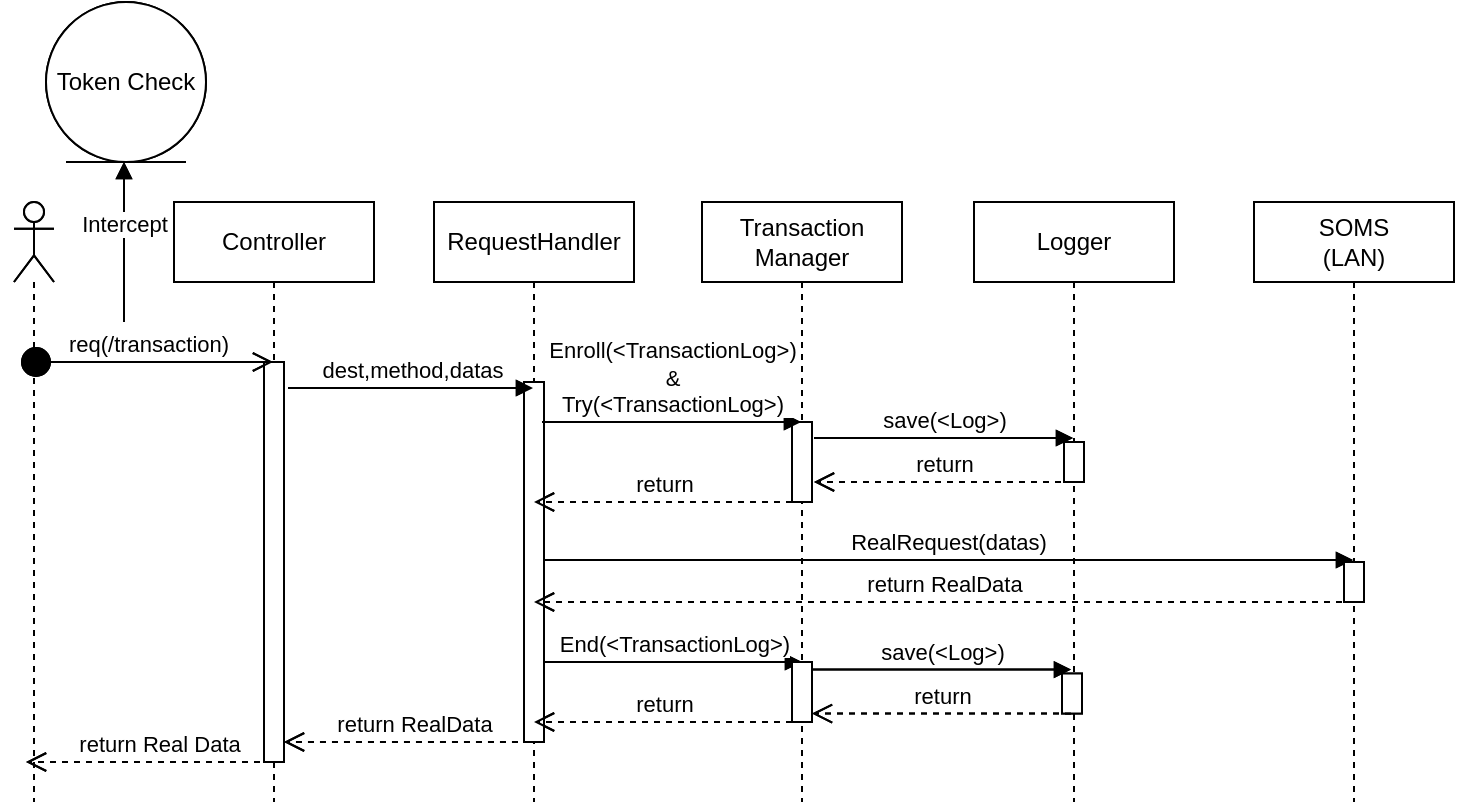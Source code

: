 <mxfile version="20.8.16" type="device" pages="4"><diagram name="Default" id="jdhNnxrMW5sW6NhEv19e"><mxGraphModel dx="984" dy="824" grid="1" gridSize="10" guides="1" tooltips="1" connect="1" arrows="1" fold="1" page="1" pageScale="1" pageWidth="827" pageHeight="1169" math="0" shadow="0"><root><mxCell id="0"/><mxCell id="1" parent="0"/><mxCell id="EZ1vUbgxBGidapfznzqk-1" value="" style="shape=umlLifeline;participant=umlActor;perimeter=lifelinePerimeter;whiteSpace=wrap;html=1;container=1;collapsible=0;recursiveResize=0;verticalAlign=top;spacingTop=36;outlineConnect=0;" parent="1" vertex="1"><mxGeometry x="70" y="240" width="20" height="300" as="geometry"/></mxCell><mxCell id="EZ1vUbgxBGidapfznzqk-2" value="Controller" style="shape=umlLifeline;perimeter=lifelinePerimeter;whiteSpace=wrap;html=1;container=1;collapsible=0;recursiveResize=0;outlineConnect=0;" parent="1" vertex="1"><mxGeometry x="150" y="240" width="100" height="300" as="geometry"/></mxCell><mxCell id="EZ1vUbgxBGidapfznzqk-8" value="" style="html=1;points=[];perimeter=orthogonalPerimeter;" parent="EZ1vUbgxBGidapfznzqk-2" vertex="1"><mxGeometry x="45" y="80" width="10" height="200" as="geometry"/></mxCell><mxCell id="EZ1vUbgxBGidapfznzqk-15" value="Intercept" style="html=1;verticalAlign=bottom;endArrow=block;rounded=0;" parent="EZ1vUbgxBGidapfznzqk-2" edge="1"><mxGeometry width="80" relative="1" as="geometry"><mxPoint x="-25" y="60" as="sourcePoint"/><mxPoint x="-25" y="-20" as="targetPoint"/><mxPoint as="offset"/></mxGeometry></mxCell><mxCell id="EZ1vUbgxBGidapfznzqk-44" value="return" style="html=1;verticalAlign=bottom;endArrow=open;dashed=1;endSize=8;rounded=0;" parent="EZ1vUbgxBGidapfznzqk-2" edge="1"><mxGeometry relative="1" as="geometry"><mxPoint x="55" y="280" as="sourcePoint"/><mxPoint x="-73.988" y="280" as="targetPoint"/></mxGeometry></mxCell><mxCell id="EZ1vUbgxBGidapfznzqk-3" value="req(/transaction)" style="html=1;verticalAlign=bottom;startArrow=circle;startFill=1;endArrow=open;startSize=6;endSize=8;rounded=0;" parent="1" target="EZ1vUbgxBGidapfznzqk-2" edge="1"><mxGeometry x="0.003" width="80" relative="1" as="geometry"><mxPoint x="73" y="320" as="sourcePoint"/><mxPoint x="153" y="320" as="targetPoint"/><mxPoint as="offset"/></mxGeometry></mxCell><mxCell id="EZ1vUbgxBGidapfznzqk-4" value="Proxy Agent" style="shape=umlLifeline;perimeter=lifelinePerimeter;whiteSpace=wrap;html=1;container=1;collapsible=0;recursiveResize=0;outlineConnect=0;" parent="1" vertex="1"><mxGeometry x="280" y="240" width="100" height="300" as="geometry"/></mxCell><mxCell id="EZ1vUbgxBGidapfznzqk-10" value="" style="html=1;points=[];perimeter=orthogonalPerimeter;" parent="EZ1vUbgxBGidapfznzqk-4" vertex="1"><mxGeometry x="45" y="90" width="10" height="180" as="geometry"/></mxCell><mxCell id="EZ1vUbgxBGidapfznzqk-43" value="return" style="html=1;verticalAlign=bottom;endArrow=open;dashed=1;endSize=8;rounded=0;" parent="EZ1vUbgxBGidapfznzqk-4" edge="1"><mxGeometry relative="1" as="geometry"><mxPoint x="53.99" y="270" as="sourcePoint"/><mxPoint x="-74.998" y="270" as="targetPoint"/></mxGeometry></mxCell><mxCell id="EZ1vUbgxBGidapfznzqk-9" value="dest,method,datas" style="html=1;verticalAlign=bottom;endArrow=block;rounded=0;" parent="1" target="EZ1vUbgxBGidapfznzqk-4" edge="1"><mxGeometry width="80" relative="1" as="geometry"><mxPoint x="207" y="333" as="sourcePoint"/><mxPoint x="287" y="333" as="targetPoint"/></mxGeometry></mxCell><mxCell id="EZ1vUbgxBGidapfznzqk-16" value="Token Check" style="ellipse;shape=umlEntity;whiteSpace=wrap;html=1;" parent="1" vertex="1"><mxGeometry x="86" y="140" width="80" height="80" as="geometry"/></mxCell><mxCell id="EZ1vUbgxBGidapfznzqk-18" value="Transaction Manager" style="shape=umlLifeline;perimeter=lifelinePerimeter;whiteSpace=wrap;html=1;container=1;collapsible=0;recursiveResize=0;outlineConnect=0;" parent="1" vertex="1"><mxGeometry x="414" y="240" width="100" height="300" as="geometry"/></mxCell><mxCell id="EZ1vUbgxBGidapfznzqk-21" value="" style="html=1;points=[];perimeter=orthogonalPerimeter;" parent="EZ1vUbgxBGidapfznzqk-18" vertex="1"><mxGeometry x="45" y="110" width="10" height="40" as="geometry"/></mxCell><mxCell id="EZ1vUbgxBGidapfznzqk-25" value="return" style="html=1;verticalAlign=bottom;endArrow=open;dashed=1;endSize=8;rounded=0;" parent="EZ1vUbgxBGidapfznzqk-18" target="EZ1vUbgxBGidapfznzqk-4" edge="1"><mxGeometry relative="1" as="geometry"><mxPoint x="45" y="150" as="sourcePoint"/><mxPoint x="-35" y="150" as="targetPoint"/></mxGeometry></mxCell><mxCell id="EZ1vUbgxBGidapfznzqk-27" value="RealRequest(datas)" style="html=1;verticalAlign=bottom;endArrow=block;rounded=0;" parent="EZ1vUbgxBGidapfznzqk-18" target="EZ1vUbgxBGidapfznzqk-26" edge="1"><mxGeometry width="80" relative="1" as="geometry"><mxPoint x="-79.5" y="179" as="sourcePoint"/><mxPoint x="50" y="179" as="targetPoint"/></mxGeometry></mxCell><mxCell id="EZ1vUbgxBGidapfznzqk-37" value="End(&amp;lt;TransactionLog&amp;gt;)" style="html=1;verticalAlign=bottom;endArrow=block;rounded=0;" parent="EZ1vUbgxBGidapfznzqk-18" edge="1"><mxGeometry width="80" relative="1" as="geometry"><mxPoint x="-79.5" y="230" as="sourcePoint"/><mxPoint x="50" y="230" as="targetPoint"/></mxGeometry></mxCell><mxCell id="EZ1vUbgxBGidapfznzqk-38" value="" style="html=1;points=[];perimeter=orthogonalPerimeter;" parent="EZ1vUbgxBGidapfznzqk-18" vertex="1"><mxGeometry x="45" y="230" width="10" height="30" as="geometry"/></mxCell><mxCell id="EZ1vUbgxBGidapfznzqk-42" value="return" style="html=1;verticalAlign=bottom;endArrow=open;dashed=1;endSize=8;rounded=0;" parent="EZ1vUbgxBGidapfznzqk-18" edge="1"><mxGeometry relative="1" as="geometry"><mxPoint x="45" y="260" as="sourcePoint"/><mxPoint x="-83.988" y="260" as="targetPoint"/></mxGeometry></mxCell><mxCell id="EZ1vUbgxBGidapfznzqk-19" value="Logger" style="shape=umlLifeline;perimeter=lifelinePerimeter;whiteSpace=wrap;html=1;container=1;collapsible=0;recursiveResize=0;outlineConnect=0;" parent="1" vertex="1"><mxGeometry x="550" y="240" width="100" height="300" as="geometry"/></mxCell><mxCell id="EZ1vUbgxBGidapfznzqk-24" value="" style="html=1;points=[];perimeter=orthogonalPerimeter;" parent="EZ1vUbgxBGidapfznzqk-19" vertex="1"><mxGeometry x="45" y="120" width="10" height="20" as="geometry"/></mxCell><mxCell id="EZ1vUbgxBGidapfznzqk-39" value="" style="html=1;points=[];perimeter=orthogonalPerimeter;" parent="EZ1vUbgxBGidapfznzqk-19" vertex="1"><mxGeometry x="44" y="235.76" width="10" height="20" as="geometry"/></mxCell><mxCell id="EZ1vUbgxBGidapfznzqk-40" value="save(&amp;lt;Log&amp;gt;)" style="html=1;verticalAlign=bottom;endArrow=block;rounded=0;" parent="EZ1vUbgxBGidapfznzqk-19" edge="1"><mxGeometry width="80" relative="1" as="geometry"><mxPoint x="-81" y="233.76" as="sourcePoint"/><mxPoint x="48.5" y="233.76" as="targetPoint"/></mxGeometry></mxCell><mxCell id="EZ1vUbgxBGidapfznzqk-41" value="return" style="html=1;verticalAlign=bottom;endArrow=open;dashed=1;endSize=8;rounded=0;" parent="EZ1vUbgxBGidapfznzqk-19" edge="1"><mxGeometry relative="1" as="geometry"><mxPoint x="48.5" y="255.76" as="sourcePoint"/><mxPoint x="-81" y="255.76" as="targetPoint"/></mxGeometry></mxCell><mxCell id="EZ1vUbgxBGidapfznzqk-20" value="Enroll(&amp;lt;TransactionLog&amp;gt;)&lt;br&gt;&amp;amp;&lt;br&gt;Try(&amp;lt;TransactionLog&amp;gt;)" style="html=1;verticalAlign=bottom;endArrow=block;rounded=0;" parent="1" target="EZ1vUbgxBGidapfznzqk-18" edge="1"><mxGeometry width="80" relative="1" as="geometry"><mxPoint x="334" y="350" as="sourcePoint"/><mxPoint x="414" y="350" as="targetPoint"/></mxGeometry></mxCell><mxCell id="EZ1vUbgxBGidapfznzqk-22" value="save(&amp;lt;Log&amp;gt;)" style="html=1;verticalAlign=bottom;endArrow=block;rounded=0;" parent="1" target="EZ1vUbgxBGidapfznzqk-19" edge="1"><mxGeometry width="80" relative="1" as="geometry"><mxPoint x="470" y="358" as="sourcePoint"/><mxPoint x="550" y="358" as="targetPoint"/></mxGeometry></mxCell><mxCell id="EZ1vUbgxBGidapfznzqk-23" value="return" style="html=1;verticalAlign=bottom;endArrow=open;dashed=1;endSize=8;rounded=0;" parent="1" source="EZ1vUbgxBGidapfznzqk-19" edge="1"><mxGeometry relative="1" as="geometry"><mxPoint x="550" y="380" as="sourcePoint"/><mxPoint x="470" y="380" as="targetPoint"/></mxGeometry></mxCell><mxCell id="EZ1vUbgxBGidapfznzqk-26" value="SOMS&lt;br&gt;(LAN)" style="shape=umlLifeline;perimeter=lifelinePerimeter;whiteSpace=wrap;html=1;container=1;collapsible=0;recursiveResize=0;outlineConnect=0;" parent="1" vertex="1"><mxGeometry x="690" y="240" width="100" height="300" as="geometry"/></mxCell><mxCell id="EZ1vUbgxBGidapfznzqk-28" value="return" style="html=1;verticalAlign=bottom;endArrow=open;dashed=1;endSize=8;rounded=0;" parent="EZ1vUbgxBGidapfznzqk-26" target="EZ1vUbgxBGidapfznzqk-4" edge="1"><mxGeometry relative="1" as="geometry"><mxPoint x="50" y="200" as="sourcePoint"/><mxPoint x="-30" y="200" as="targetPoint"/></mxGeometry></mxCell><mxCell id="EZ1vUbgxBGidapfznzqk-29" value="" style="html=1;points=[];perimeter=orthogonalPerimeter;" parent="EZ1vUbgxBGidapfznzqk-26" vertex="1"><mxGeometry x="45" y="180" width="10" height="20" as="geometry"/></mxCell><mxCell id="VlAxGIbl83HhU6mCc76c-1" value="" style="shape=umlLifeline;participant=umlActor;perimeter=lifelinePerimeter;whiteSpace=wrap;html=1;container=1;collapsible=0;recursiveResize=0;verticalAlign=top;spacingTop=36;outlineConnect=0;" parent="1" vertex="1"><mxGeometry x="70" y="240" width="20" height="300" as="geometry"/></mxCell><mxCell id="VlAxGIbl83HhU6mCc76c-2" value="Controller" style="shape=umlLifeline;perimeter=lifelinePerimeter;whiteSpace=wrap;html=1;container=1;collapsible=0;recursiveResize=0;outlineConnect=0;" parent="1" vertex="1"><mxGeometry x="150" y="240" width="100" height="300" as="geometry"/></mxCell><mxCell id="VlAxGIbl83HhU6mCc76c-3" value="" style="html=1;points=[];perimeter=orthogonalPerimeter;" parent="VlAxGIbl83HhU6mCc76c-2" vertex="1"><mxGeometry x="45" y="80" width="10" height="200" as="geometry"/></mxCell><mxCell id="VlAxGIbl83HhU6mCc76c-4" value="Intercept" style="html=1;verticalAlign=bottom;endArrow=block;rounded=0;" parent="VlAxGIbl83HhU6mCc76c-2" edge="1"><mxGeometry width="80" relative="1" as="geometry"><mxPoint x="-25" y="60" as="sourcePoint"/><mxPoint x="-25" y="-20" as="targetPoint"/><mxPoint as="offset"/></mxGeometry></mxCell><mxCell id="VlAxGIbl83HhU6mCc76c-5" value="&amp;nbsp;return Real Data" style="html=1;verticalAlign=bottom;endArrow=open;dashed=1;endSize=8;rounded=0;" parent="VlAxGIbl83HhU6mCc76c-2" edge="1"><mxGeometry x="-0.008" relative="1" as="geometry"><mxPoint x="55" y="280" as="sourcePoint"/><mxPoint x="-73.988" y="280" as="targetPoint"/><mxPoint as="offset"/></mxGeometry></mxCell><mxCell id="VlAxGIbl83HhU6mCc76c-6" value="req(/transaction)" style="html=1;verticalAlign=bottom;startArrow=circle;startFill=1;endArrow=open;startSize=6;endSize=8;rounded=0;" parent="1" target="VlAxGIbl83HhU6mCc76c-2" edge="1"><mxGeometry x="0.003" width="80" relative="1" as="geometry"><mxPoint x="73" y="320" as="sourcePoint"/><mxPoint x="153" y="320" as="targetPoint"/><mxPoint as="offset"/></mxGeometry></mxCell><mxCell id="VlAxGIbl83HhU6mCc76c-7" value="RequestHandler" style="shape=umlLifeline;perimeter=lifelinePerimeter;whiteSpace=wrap;html=1;container=1;collapsible=0;recursiveResize=0;outlineConnect=0;" parent="1" vertex="1"><mxGeometry x="280" y="240" width="100" height="300" as="geometry"/></mxCell><mxCell id="VlAxGIbl83HhU6mCc76c-8" value="" style="html=1;points=[];perimeter=orthogonalPerimeter;" parent="VlAxGIbl83HhU6mCc76c-7" vertex="1"><mxGeometry x="45" y="90" width="10" height="180" as="geometry"/></mxCell><mxCell id="VlAxGIbl83HhU6mCc76c-9" value="return RealData" style="html=1;verticalAlign=bottom;endArrow=open;dashed=1;endSize=8;rounded=0;" parent="VlAxGIbl83HhU6mCc76c-7" edge="1"><mxGeometry x="-0.008" relative="1" as="geometry"><mxPoint x="53.99" y="270" as="sourcePoint"/><mxPoint x="-74.998" y="270" as="targetPoint"/><mxPoint as="offset"/></mxGeometry></mxCell><mxCell id="VlAxGIbl83HhU6mCc76c-10" value="dest,method,datas" style="html=1;verticalAlign=bottom;endArrow=block;rounded=0;" parent="1" target="VlAxGIbl83HhU6mCc76c-7" edge="1"><mxGeometry width="80" relative="1" as="geometry"><mxPoint x="207" y="333" as="sourcePoint"/><mxPoint x="287" y="333" as="targetPoint"/></mxGeometry></mxCell><mxCell id="VlAxGIbl83HhU6mCc76c-11" value="Token Check" style="ellipse;shape=umlEntity;whiteSpace=wrap;html=1;" parent="1" vertex="1"><mxGeometry x="86" y="140" width="80" height="80" as="geometry"/></mxCell><mxCell id="VlAxGIbl83HhU6mCc76c-12" value="Transaction Manager" style="shape=umlLifeline;perimeter=lifelinePerimeter;whiteSpace=wrap;html=1;container=1;collapsible=0;recursiveResize=0;outlineConnect=0;" parent="1" vertex="1"><mxGeometry x="414" y="240" width="100" height="300" as="geometry"/></mxCell><mxCell id="VlAxGIbl83HhU6mCc76c-13" value="" style="html=1;points=[];perimeter=orthogonalPerimeter;" parent="VlAxGIbl83HhU6mCc76c-12" vertex="1"><mxGeometry x="45" y="110" width="10" height="40" as="geometry"/></mxCell><mxCell id="VlAxGIbl83HhU6mCc76c-14" value="return" style="html=1;verticalAlign=bottom;endArrow=open;dashed=1;endSize=8;rounded=0;" parent="VlAxGIbl83HhU6mCc76c-12" target="VlAxGIbl83HhU6mCc76c-7" edge="1"><mxGeometry relative="1" as="geometry"><mxPoint x="45" y="150" as="sourcePoint"/><mxPoint x="-35" y="150" as="targetPoint"/></mxGeometry></mxCell><mxCell id="VlAxGIbl83HhU6mCc76c-15" value="RealRequest(datas)" style="html=1;verticalAlign=bottom;endArrow=block;rounded=0;" parent="VlAxGIbl83HhU6mCc76c-12" target="VlAxGIbl83HhU6mCc76c-27" edge="1"><mxGeometry width="80" relative="1" as="geometry"><mxPoint x="-79.5" y="179" as="sourcePoint"/><mxPoint x="50" y="179" as="targetPoint"/></mxGeometry></mxCell><mxCell id="VlAxGIbl83HhU6mCc76c-16" value="End(&amp;lt;TransactionLog&amp;gt;)" style="html=1;verticalAlign=bottom;endArrow=block;rounded=0;" parent="VlAxGIbl83HhU6mCc76c-12" edge="1"><mxGeometry width="80" relative="1" as="geometry"><mxPoint x="-79.5" y="230" as="sourcePoint"/><mxPoint x="50" y="230" as="targetPoint"/></mxGeometry></mxCell><mxCell id="VlAxGIbl83HhU6mCc76c-17" value="" style="html=1;points=[];perimeter=orthogonalPerimeter;" parent="VlAxGIbl83HhU6mCc76c-12" vertex="1"><mxGeometry x="45" y="230" width="10" height="30" as="geometry"/></mxCell><mxCell id="VlAxGIbl83HhU6mCc76c-18" value="return" style="html=1;verticalAlign=bottom;endArrow=open;dashed=1;endSize=8;rounded=0;" parent="VlAxGIbl83HhU6mCc76c-12" edge="1"><mxGeometry relative="1" as="geometry"><mxPoint x="45" y="260" as="sourcePoint"/><mxPoint x="-83.988" y="260" as="targetPoint"/></mxGeometry></mxCell><mxCell id="VlAxGIbl83HhU6mCc76c-19" value="Logger" style="shape=umlLifeline;perimeter=lifelinePerimeter;whiteSpace=wrap;html=1;container=1;collapsible=0;recursiveResize=0;outlineConnect=0;" parent="1" vertex="1"><mxGeometry x="550" y="240" width="100" height="300" as="geometry"/></mxCell><mxCell id="VlAxGIbl83HhU6mCc76c-20" value="" style="html=1;points=[];perimeter=orthogonalPerimeter;" parent="VlAxGIbl83HhU6mCc76c-19" vertex="1"><mxGeometry x="45" y="120" width="10" height="20" as="geometry"/></mxCell><mxCell id="VlAxGIbl83HhU6mCc76c-21" value="" style="html=1;points=[];perimeter=orthogonalPerimeter;" parent="VlAxGIbl83HhU6mCc76c-19" vertex="1"><mxGeometry x="44" y="235.76" width="10" height="20" as="geometry"/></mxCell><mxCell id="VlAxGIbl83HhU6mCc76c-22" value="save(&amp;lt;Log&amp;gt;)" style="html=1;verticalAlign=bottom;endArrow=block;rounded=0;" parent="VlAxGIbl83HhU6mCc76c-19" edge="1"><mxGeometry width="80" relative="1" as="geometry"><mxPoint x="-81" y="233.76" as="sourcePoint"/><mxPoint x="48.5" y="233.76" as="targetPoint"/></mxGeometry></mxCell><mxCell id="VlAxGIbl83HhU6mCc76c-23" value="return" style="html=1;verticalAlign=bottom;endArrow=open;dashed=1;endSize=8;rounded=0;" parent="VlAxGIbl83HhU6mCc76c-19" edge="1"><mxGeometry relative="1" as="geometry"><mxPoint x="48.5" y="255.76" as="sourcePoint"/><mxPoint x="-81" y="255.76" as="targetPoint"/></mxGeometry></mxCell><mxCell id="VlAxGIbl83HhU6mCc76c-24" value="Enroll(&amp;lt;TransactionLog&amp;gt;)&lt;br&gt;&amp;amp;&lt;br&gt;Try(&amp;lt;TransactionLog&amp;gt;)" style="html=1;verticalAlign=bottom;endArrow=block;rounded=0;" parent="1" target="VlAxGIbl83HhU6mCc76c-12" edge="1"><mxGeometry width="80" relative="1" as="geometry"><mxPoint x="334" y="350" as="sourcePoint"/><mxPoint x="414" y="350" as="targetPoint"/></mxGeometry></mxCell><mxCell id="VlAxGIbl83HhU6mCc76c-25" value="save(&amp;lt;Log&amp;gt;)" style="html=1;verticalAlign=bottom;endArrow=block;rounded=0;" parent="1" target="VlAxGIbl83HhU6mCc76c-19" edge="1"><mxGeometry width="80" relative="1" as="geometry"><mxPoint x="470" y="358" as="sourcePoint"/><mxPoint x="550" y="358" as="targetPoint"/></mxGeometry></mxCell><mxCell id="VlAxGIbl83HhU6mCc76c-26" value="return" style="html=1;verticalAlign=bottom;endArrow=open;dashed=1;endSize=8;rounded=0;" parent="1" source="VlAxGIbl83HhU6mCc76c-19" edge="1"><mxGeometry relative="1" as="geometry"><mxPoint x="550" y="380" as="sourcePoint"/><mxPoint x="470" y="380" as="targetPoint"/></mxGeometry></mxCell><mxCell id="VlAxGIbl83HhU6mCc76c-27" value="SOMS&lt;br&gt;(LAN)" style="shape=umlLifeline;perimeter=lifelinePerimeter;whiteSpace=wrap;html=1;container=1;collapsible=0;recursiveResize=0;outlineConnect=0;" parent="1" vertex="1"><mxGeometry x="690" y="240" width="100" height="300" as="geometry"/></mxCell><mxCell id="VlAxGIbl83HhU6mCc76c-28" value="return RealData" style="html=1;verticalAlign=bottom;endArrow=open;dashed=1;endSize=8;rounded=0;" parent="VlAxGIbl83HhU6mCc76c-27" target="VlAxGIbl83HhU6mCc76c-7" edge="1"><mxGeometry x="-0.001" relative="1" as="geometry"><mxPoint x="50" y="200" as="sourcePoint"/><mxPoint x="-30" y="200" as="targetPoint"/><mxPoint as="offset"/></mxGeometry></mxCell><mxCell id="VlAxGIbl83HhU6mCc76c-29" value="" style="html=1;points=[];perimeter=orthogonalPerimeter;" parent="VlAxGIbl83HhU6mCc76c-27" vertex="1"><mxGeometry x="45" y="180" width="10" height="20" as="geometry"/></mxCell></root></mxGraphModel></diagram><diagram id="JFgkZB3NtKnB4OEY3Kz3" name="TRY"><mxGraphModel dx="918" dy="675" grid="1" gridSize="10" guides="1" tooltips="1" connect="1" arrows="1" fold="1" page="1" pageScale="1" pageWidth="827" pageHeight="1169" math="0" shadow="0"><root><mxCell id="0"/><mxCell id="1" parent="0"/><mxCell id="nRg2l2xX_a4CmyAK_0bv-1" value="" style="shape=umlLifeline;participant=umlActor;perimeter=lifelinePerimeter;whiteSpace=wrap;html=1;container=1;collapsible=0;recursiveResize=0;verticalAlign=top;spacingTop=36;outlineConnect=0;" vertex="1" parent="1"><mxGeometry x="70" y="240" width="20" height="300" as="geometry"/></mxCell><mxCell id="nRg2l2xX_a4CmyAK_0bv-2" value="Controller" style="shape=umlLifeline;perimeter=lifelinePerimeter;whiteSpace=wrap;html=1;container=1;collapsible=0;recursiveResize=0;outlineConnect=0;" vertex="1" parent="1"><mxGeometry x="150" y="240" width="100" height="300" as="geometry"/></mxCell><mxCell id="nRg2l2xX_a4CmyAK_0bv-3" value="" style="html=1;points=[];perimeter=orthogonalPerimeter;" vertex="1" parent="nRg2l2xX_a4CmyAK_0bv-2"><mxGeometry x="45" y="80" width="10" height="200" as="geometry"/></mxCell><mxCell id="nRg2l2xX_a4CmyAK_0bv-4" value="Intercept" style="html=1;verticalAlign=bottom;endArrow=block;rounded=0;" edge="1" parent="nRg2l2xX_a4CmyAK_0bv-2"><mxGeometry width="80" relative="1" as="geometry"><mxPoint x="-25" y="60" as="sourcePoint"/><mxPoint x="-25" y="-20" as="targetPoint"/><mxPoint as="offset"/></mxGeometry></mxCell><mxCell id="nRg2l2xX_a4CmyAK_0bv-5" value="&amp;nbsp;return Error" style="html=1;verticalAlign=bottom;endArrow=open;dashed=1;endSize=8;rounded=0;" edge="1" parent="nRg2l2xX_a4CmyAK_0bv-2"><mxGeometry x="-0.008" relative="1" as="geometry"><mxPoint x="55" y="280" as="sourcePoint"/><mxPoint x="-73.988" y="280" as="targetPoint"/><mxPoint as="offset"/></mxGeometry></mxCell><mxCell id="nRg2l2xX_a4CmyAK_0bv-6" value="req(/transaction)" style="html=1;verticalAlign=bottom;startArrow=circle;startFill=1;endArrow=open;startSize=6;endSize=8;rounded=0;" edge="1" parent="1" target="nRg2l2xX_a4CmyAK_0bv-2"><mxGeometry x="0.003" width="80" relative="1" as="geometry"><mxPoint x="73" y="320" as="sourcePoint"/><mxPoint x="153" y="320" as="targetPoint"/><mxPoint as="offset"/></mxGeometry></mxCell><mxCell id="nRg2l2xX_a4CmyAK_0bv-7" value="Proxy Agent" style="shape=umlLifeline;perimeter=lifelinePerimeter;whiteSpace=wrap;html=1;container=1;collapsible=0;recursiveResize=0;outlineConnect=0;" vertex="1" parent="1"><mxGeometry x="280" y="240" width="100" height="300" as="geometry"/></mxCell><mxCell id="nRg2l2xX_a4CmyAK_0bv-8" value="" style="html=1;points=[];perimeter=orthogonalPerimeter;" vertex="1" parent="nRg2l2xX_a4CmyAK_0bv-7"><mxGeometry x="45" y="90" width="10" height="180" as="geometry"/></mxCell><mxCell id="nRg2l2xX_a4CmyAK_0bv-9" value="return Error" style="html=1;verticalAlign=bottom;endArrow=open;dashed=1;endSize=8;rounded=0;" edge="1" parent="nRg2l2xX_a4CmyAK_0bv-7"><mxGeometry x="-0.008" relative="1" as="geometry"><mxPoint x="53.99" y="270" as="sourcePoint"/><mxPoint x="-74.998" y="270" as="targetPoint"/><mxPoint as="offset"/></mxGeometry></mxCell><mxCell id="nRg2l2xX_a4CmyAK_0bv-10" value="dest,method,datas" style="html=1;verticalAlign=bottom;endArrow=block;rounded=0;" edge="1" parent="1" target="nRg2l2xX_a4CmyAK_0bv-7"><mxGeometry width="80" relative="1" as="geometry"><mxPoint x="207" y="333" as="sourcePoint"/><mxPoint x="287" y="333" as="targetPoint"/></mxGeometry></mxCell><mxCell id="nRg2l2xX_a4CmyAK_0bv-11" value="Token Check" style="ellipse;shape=umlEntity;whiteSpace=wrap;html=1;" vertex="1" parent="1"><mxGeometry x="86" y="140" width="80" height="80" as="geometry"/></mxCell><mxCell id="nRg2l2xX_a4CmyAK_0bv-12" value="Transaction Manager" style="shape=umlLifeline;perimeter=lifelinePerimeter;whiteSpace=wrap;html=1;container=1;collapsible=0;recursiveResize=0;outlineConnect=0;" vertex="1" parent="1"><mxGeometry x="414" y="240" width="100" height="300" as="geometry"/></mxCell><mxCell id="nRg2l2xX_a4CmyAK_0bv-13" value="" style="html=1;points=[];perimeter=orthogonalPerimeter;" vertex="1" parent="nRg2l2xX_a4CmyAK_0bv-12"><mxGeometry x="45" y="110" width="10" height="40" as="geometry"/></mxCell><mxCell id="nRg2l2xX_a4CmyAK_0bv-14" value="return" style="html=1;verticalAlign=bottom;endArrow=open;dashed=1;endSize=8;rounded=0;" edge="1" parent="nRg2l2xX_a4CmyAK_0bv-12" target="nRg2l2xX_a4CmyAK_0bv-7"><mxGeometry relative="1" as="geometry"><mxPoint x="45" y="150" as="sourcePoint"/><mxPoint x="-35" y="150" as="targetPoint"/></mxGeometry></mxCell><mxCell id="nRg2l2xX_a4CmyAK_0bv-15" value="RealRequest(datas)" style="html=1;verticalAlign=bottom;endArrow=block;rounded=0;" edge="1" parent="nRg2l2xX_a4CmyAK_0bv-12" target="nRg2l2xX_a4CmyAK_0bv-27"><mxGeometry width="80" relative="1" as="geometry"><mxPoint x="-79.5" y="179" as="sourcePoint"/><mxPoint x="50" y="179" as="targetPoint"/></mxGeometry></mxCell><mxCell id="nRg2l2xX_a4CmyAK_0bv-16" value="Error(&amp;lt;TransactionLog&amp;gt;)" style="html=1;verticalAlign=bottom;endArrow=block;rounded=0;" edge="1" parent="nRg2l2xX_a4CmyAK_0bv-12"><mxGeometry width="80" relative="1" as="geometry"><mxPoint x="-79.5" y="230" as="sourcePoint"/><mxPoint x="50" y="230" as="targetPoint"/></mxGeometry></mxCell><mxCell id="nRg2l2xX_a4CmyAK_0bv-17" value="" style="html=1;points=[];perimeter=orthogonalPerimeter;" vertex="1" parent="nRg2l2xX_a4CmyAK_0bv-12"><mxGeometry x="45" y="230" width="10" height="30" as="geometry"/></mxCell><mxCell id="nRg2l2xX_a4CmyAK_0bv-18" value="return" style="html=1;verticalAlign=bottom;endArrow=open;dashed=1;endSize=8;rounded=0;" edge="1" parent="nRg2l2xX_a4CmyAK_0bv-12"><mxGeometry relative="1" as="geometry"><mxPoint x="45" y="260" as="sourcePoint"/><mxPoint x="-83.988" y="260" as="targetPoint"/></mxGeometry></mxCell><mxCell id="nRg2l2xX_a4CmyAK_0bv-19" value="Logger" style="shape=umlLifeline;perimeter=lifelinePerimeter;whiteSpace=wrap;html=1;container=1;collapsible=0;recursiveResize=0;outlineConnect=0;" vertex="1" parent="1"><mxGeometry x="550" y="240" width="100" height="300" as="geometry"/></mxCell><mxCell id="nRg2l2xX_a4CmyAK_0bv-20" value="" style="html=1;points=[];perimeter=orthogonalPerimeter;" vertex="1" parent="nRg2l2xX_a4CmyAK_0bv-19"><mxGeometry x="45" y="120" width="10" height="20" as="geometry"/></mxCell><mxCell id="nRg2l2xX_a4CmyAK_0bv-21" value="" style="html=1;points=[];perimeter=orthogonalPerimeter;" vertex="1" parent="nRg2l2xX_a4CmyAK_0bv-19"><mxGeometry x="44" y="235.76" width="10" height="20" as="geometry"/></mxCell><mxCell id="nRg2l2xX_a4CmyAK_0bv-22" value="save(&amp;lt;Log&amp;gt;)" style="html=1;verticalAlign=bottom;endArrow=block;rounded=0;" edge="1" parent="nRg2l2xX_a4CmyAK_0bv-19"><mxGeometry width="80" relative="1" as="geometry"><mxPoint x="-81" y="233.76" as="sourcePoint"/><mxPoint x="48.5" y="233.76" as="targetPoint"/></mxGeometry></mxCell><mxCell id="nRg2l2xX_a4CmyAK_0bv-23" value="return" style="html=1;verticalAlign=bottom;endArrow=open;dashed=1;endSize=8;rounded=0;" edge="1" parent="nRg2l2xX_a4CmyAK_0bv-19"><mxGeometry relative="1" as="geometry"><mxPoint x="48.5" y="255.76" as="sourcePoint"/><mxPoint x="-81" y="255.76" as="targetPoint"/></mxGeometry></mxCell><mxCell id="nRg2l2xX_a4CmyAK_0bv-24" value="Enroll(&amp;lt;TransactionLog&amp;gt;)&lt;br&gt;&amp;amp;&lt;br&gt;Try(&amp;lt;TransactionLog&amp;gt;)" style="html=1;verticalAlign=bottom;endArrow=block;rounded=0;" edge="1" parent="1" target="nRg2l2xX_a4CmyAK_0bv-12"><mxGeometry width="80" relative="1" as="geometry"><mxPoint x="334" y="350" as="sourcePoint"/><mxPoint x="414" y="350" as="targetPoint"/></mxGeometry></mxCell><mxCell id="nRg2l2xX_a4CmyAK_0bv-25" value="save(&amp;lt;Log&amp;gt;)" style="html=1;verticalAlign=bottom;endArrow=block;rounded=0;" edge="1" parent="1" target="nRg2l2xX_a4CmyAK_0bv-19"><mxGeometry width="80" relative="1" as="geometry"><mxPoint x="470" y="358" as="sourcePoint"/><mxPoint x="550" y="358" as="targetPoint"/></mxGeometry></mxCell><mxCell id="nRg2l2xX_a4CmyAK_0bv-26" value="return" style="html=1;verticalAlign=bottom;endArrow=open;dashed=1;endSize=8;rounded=0;" edge="1" parent="1" source="nRg2l2xX_a4CmyAK_0bv-19"><mxGeometry relative="1" as="geometry"><mxPoint x="550" y="380" as="sourcePoint"/><mxPoint x="470" y="380" as="targetPoint"/></mxGeometry></mxCell><mxCell id="nRg2l2xX_a4CmyAK_0bv-27" value="SOMS&lt;br&gt;(LAN)" style="shape=umlLifeline;perimeter=lifelinePerimeter;whiteSpace=wrap;html=1;container=1;collapsible=0;recursiveResize=0;outlineConnect=0;" vertex="1" parent="1"><mxGeometry x="690" y="240" width="100" height="300" as="geometry"/></mxCell><mxCell id="ifmUXNRllU-cSNbTtWRY-5" value="TRY 3" style="shape=umlFrame;whiteSpace=wrap;html=1;width=56;height=20;fillColor=#f8cecc;strokeColor=#b85450;" vertex="1" parent="1"><mxGeometry x="290" y="290" width="470" height="150" as="geometry"/></mxCell></root></mxGraphModel></diagram><diagram id="1dFxm7GzzwvFbXZjKjIS" name="페이지-3"><mxGraphModel dx="1194" dy="877" grid="1" gridSize="10" guides="1" tooltips="1" connect="1" arrows="1" fold="1" page="1" pageScale="1" pageWidth="827" pageHeight="1169" math="0" shadow="0"><root><mxCell id="0"/><mxCell id="1" parent="0"/><mxCell id="XeziVM2qm38lDUATZWz6-1" value="VMService" style="swimlane;fontStyle=0;childLayout=stackLayout;horizontal=1;startSize=26;fillColor=none;horizontalStack=0;resizeParent=1;resizeParentMax=0;resizeLast=0;collapsible=1;marginBottom=0;" vertex="1" parent="1"><mxGeometry x="30" y="240" width="140" height="104" as="geometry"/></mxCell><mxCell id="XeziVM2qm38lDUATZWz6-2" value="+ field: type" style="text;strokeColor=none;fillColor=none;align=left;verticalAlign=top;spacingLeft=4;spacingRight=4;overflow=hidden;rotatable=0;points=[[0,0.5],[1,0.5]];portConstraint=eastwest;" vertex="1" parent="XeziVM2qm38lDUATZWz6-1"><mxGeometry y="26" width="140" height="26" as="geometry"/></mxCell><mxCell id="XeziVM2qm38lDUATZWz6-3" value="+ field: type" style="text;strokeColor=none;fillColor=none;align=left;verticalAlign=top;spacingLeft=4;spacingRight=4;overflow=hidden;rotatable=0;points=[[0,0.5],[1,0.5]];portConstraint=eastwest;" vertex="1" parent="XeziVM2qm38lDUATZWz6-1"><mxGeometry y="52" width="140" height="26" as="geometry"/></mxCell><mxCell id="XeziVM2qm38lDUATZWz6-4" value="+ field: type" style="text;strokeColor=none;fillColor=none;align=left;verticalAlign=top;spacingLeft=4;spacingRight=4;overflow=hidden;rotatable=0;points=[[0,0.5],[1,0.5]];portConstraint=eastwest;" vertex="1" parent="XeziVM2qm38lDUATZWz6-1"><mxGeometry y="78" width="140" height="26" as="geometry"/></mxCell><mxCell id="XeziVM2qm38lDUATZWz6-5" value="VMBuilder" style="swimlane;fontStyle=0;childLayout=stackLayout;horizontal=1;startSize=26;fillColor=none;horizontalStack=0;resizeParent=1;resizeParentMax=0;resizeLast=0;collapsible=1;marginBottom=0;" vertex="1" parent="1"><mxGeometry x="250" y="240" width="140" height="104" as="geometry"/></mxCell><mxCell id="XeziVM2qm38lDUATZWz6-6" value="+ field: type" style="text;strokeColor=none;fillColor=none;align=left;verticalAlign=top;spacingLeft=4;spacingRight=4;overflow=hidden;rotatable=0;points=[[0,0.5],[1,0.5]];portConstraint=eastwest;" vertex="1" parent="XeziVM2qm38lDUATZWz6-5"><mxGeometry y="26" width="140" height="26" as="geometry"/></mxCell><mxCell id="XeziVM2qm38lDUATZWz6-7" value="+ field: type" style="text;strokeColor=none;fillColor=none;align=left;verticalAlign=top;spacingLeft=4;spacingRight=4;overflow=hidden;rotatable=0;points=[[0,0.5],[1,0.5]];portConstraint=eastwest;" vertex="1" parent="XeziVM2qm38lDUATZWz6-5"><mxGeometry y="52" width="140" height="26" as="geometry"/></mxCell><mxCell id="XeziVM2qm38lDUATZWz6-8" value="+ field: type" style="text;strokeColor=none;fillColor=none;align=left;verticalAlign=top;spacingLeft=4;spacingRight=4;overflow=hidden;rotatable=0;points=[[0,0.5],[1,0.5]];portConstraint=eastwest;" vertex="1" parent="XeziVM2qm38lDUATZWz6-5"><mxGeometry y="78" width="140" height="26" as="geometry"/></mxCell><mxCell id="XeziVM2qm38lDUATZWz6-9" value="ResourceDecorator" style="swimlane;fontStyle=0;childLayout=stackLayout;horizontal=1;startSize=26;fillColor=none;horizontalStack=0;resizeParent=1;resizeParentMax=0;resizeLast=0;collapsible=1;marginBottom=0;" vertex="1" parent="1"><mxGeometry x="470" y="240" width="140" height="104" as="geometry"/></mxCell><mxCell id="XeziVM2qm38lDUATZWz6-10" value="+ field: type" style="text;strokeColor=none;fillColor=none;align=left;verticalAlign=top;spacingLeft=4;spacingRight=4;overflow=hidden;rotatable=0;points=[[0,0.5],[1,0.5]];portConstraint=eastwest;" vertex="1" parent="XeziVM2qm38lDUATZWz6-9"><mxGeometry y="26" width="140" height="26" as="geometry"/></mxCell><mxCell id="XeziVM2qm38lDUATZWz6-11" value="+ field: type" style="text;strokeColor=none;fillColor=none;align=left;verticalAlign=top;spacingLeft=4;spacingRight=4;overflow=hidden;rotatable=0;points=[[0,0.5],[1,0.5]];portConstraint=eastwest;" vertex="1" parent="XeziVM2qm38lDUATZWz6-9"><mxGeometry y="52" width="140" height="26" as="geometry"/></mxCell><mxCell id="XeziVM2qm38lDUATZWz6-12" value="+ field: type" style="text;strokeColor=none;fillColor=none;align=left;verticalAlign=top;spacingLeft=4;spacingRight=4;overflow=hidden;rotatable=0;points=[[0,0.5],[1,0.5]];portConstraint=eastwest;" vertex="1" parent="XeziVM2qm38lDUATZWz6-9"><mxGeometry y="78" width="140" height="26" as="geometry"/></mxCell><mxCell id="XeziVM2qm38lDUATZWz6-13" value="FlavorDecorator" style="swimlane;fontStyle=0;childLayout=stackLayout;horizontal=1;startSize=26;fillColor=none;horizontalStack=0;resizeParent=1;resizeParentMax=0;resizeLast=0;collapsible=1;marginBottom=0;" vertex="1" parent="1"><mxGeometry x="310" y="420" width="140" height="104" as="geometry"/></mxCell><mxCell id="XeziVM2qm38lDUATZWz6-14" value="+ field: type" style="text;strokeColor=none;fillColor=none;align=left;verticalAlign=top;spacingLeft=4;spacingRight=4;overflow=hidden;rotatable=0;points=[[0,0.5],[1,0.5]];portConstraint=eastwest;" vertex="1" parent="XeziVM2qm38lDUATZWz6-13"><mxGeometry y="26" width="140" height="26" as="geometry"/></mxCell><mxCell id="XeziVM2qm38lDUATZWz6-15" value="+ field: type" style="text;strokeColor=none;fillColor=none;align=left;verticalAlign=top;spacingLeft=4;spacingRight=4;overflow=hidden;rotatable=0;points=[[0,0.5],[1,0.5]];portConstraint=eastwest;" vertex="1" parent="XeziVM2qm38lDUATZWz6-13"><mxGeometry y="52" width="140" height="26" as="geometry"/></mxCell><mxCell id="XeziVM2qm38lDUATZWz6-16" value="+ field: type" style="text;strokeColor=none;fillColor=none;align=left;verticalAlign=top;spacingLeft=4;spacingRight=4;overflow=hidden;rotatable=0;points=[[0,0.5],[1,0.5]];portConstraint=eastwest;" vertex="1" parent="XeziVM2qm38lDUATZWz6-13"><mxGeometry y="78" width="140" height="26" as="geometry"/></mxCell><mxCell id="XeziVM2qm38lDUATZWz6-17" value="NetworkDecorator" style="swimlane;fontStyle=0;childLayout=stackLayout;horizontal=1;startSize=26;fillColor=none;horizontalStack=0;resizeParent=1;resizeParentMax=0;resizeLast=0;collapsible=1;marginBottom=0;" vertex="1" parent="1"><mxGeometry x="470" y="420" width="140" height="104" as="geometry"/></mxCell><mxCell id="XeziVM2qm38lDUATZWz6-18" value="+ field: type" style="text;strokeColor=none;fillColor=none;align=left;verticalAlign=top;spacingLeft=4;spacingRight=4;overflow=hidden;rotatable=0;points=[[0,0.5],[1,0.5]];portConstraint=eastwest;" vertex="1" parent="XeziVM2qm38lDUATZWz6-17"><mxGeometry y="26" width="140" height="26" as="geometry"/></mxCell><mxCell id="XeziVM2qm38lDUATZWz6-19" value="+ field: type" style="text;strokeColor=none;fillColor=none;align=left;verticalAlign=top;spacingLeft=4;spacingRight=4;overflow=hidden;rotatable=0;points=[[0,0.5],[1,0.5]];portConstraint=eastwest;" vertex="1" parent="XeziVM2qm38lDUATZWz6-17"><mxGeometry y="52" width="140" height="26" as="geometry"/></mxCell><mxCell id="XeziVM2qm38lDUATZWz6-20" value="+ field: type" style="text;strokeColor=none;fillColor=none;align=left;verticalAlign=top;spacingLeft=4;spacingRight=4;overflow=hidden;rotatable=0;points=[[0,0.5],[1,0.5]];portConstraint=eastwest;" vertex="1" parent="XeziVM2qm38lDUATZWz6-17"><mxGeometry y="78" width="140" height="26" as="geometry"/></mxCell><mxCell id="XeziVM2qm38lDUATZWz6-21" value="SecurityGroupDecorator" style="swimlane;fontStyle=0;childLayout=stackLayout;horizontal=1;startSize=26;fillColor=none;horizontalStack=0;resizeParent=1;resizeParentMax=0;resizeLast=0;collapsible=1;marginBottom=0;" vertex="1" parent="1"><mxGeometry x="630" y="420" width="140" height="104" as="geometry"/></mxCell><mxCell id="XeziVM2qm38lDUATZWz6-22" value="+ field: type" style="text;strokeColor=none;fillColor=none;align=left;verticalAlign=top;spacingLeft=4;spacingRight=4;overflow=hidden;rotatable=0;points=[[0,0.5],[1,0.5]];portConstraint=eastwest;" vertex="1" parent="XeziVM2qm38lDUATZWz6-21"><mxGeometry y="26" width="140" height="26" as="geometry"/></mxCell><mxCell id="XeziVM2qm38lDUATZWz6-23" value="+ field: type" style="text;strokeColor=none;fillColor=none;align=left;verticalAlign=top;spacingLeft=4;spacingRight=4;overflow=hidden;rotatable=0;points=[[0,0.5],[1,0.5]];portConstraint=eastwest;" vertex="1" parent="XeziVM2qm38lDUATZWz6-21"><mxGeometry y="52" width="140" height="26" as="geometry"/></mxCell><mxCell id="XeziVM2qm38lDUATZWz6-24" value="+ field: type" style="text;strokeColor=none;fillColor=none;align=left;verticalAlign=top;spacingLeft=4;spacingRight=4;overflow=hidden;rotatable=0;points=[[0,0.5],[1,0.5]];portConstraint=eastwest;" vertex="1" parent="XeziVM2qm38lDUATZWz6-21"><mxGeometry y="78" width="140" height="26" as="geometry"/></mxCell></root></mxGraphModel></diagram><diagram id="bY7aHQ6cH8PxQQoppYRG" name="페이지-4"><mxGraphModel dx="478" dy="351" grid="1" gridSize="10" guides="1" tooltips="1" connect="1" arrows="1" fold="1" page="1" pageScale="1" pageWidth="827" pageHeight="1169" math="0" shadow="0"><root><mxCell id="0"/><mxCell id="1" parent="0"/><mxCell id="ZoTx-1w4z7bD-1JNUPet-3" value="HTTP" style="edgeStyle=orthogonalEdgeStyle;rounded=0;orthogonalLoop=1;jettySize=auto;html=1;entryX=0;entryY=0.5;entryDx=0;entryDy=0;endArrow=none;endFill=0;" edge="1" parent="1" source="ZoTx-1w4z7bD-1JNUPet-1" target="ZoTx-1w4z7bD-1JNUPet-2"><mxGeometry relative="1" as="geometry"/></mxCell><mxCell id="ZoTx-1w4z7bD-1JNUPet-1" value="UI" style="html=1;" vertex="1" parent="1"><mxGeometry x="70" y="320" width="110" height="50" as="geometry"/></mxCell><mxCell id="ZoTx-1w4z7bD-1JNUPet-2" value="URTM" style="html=1;" vertex="1" parent="1"><mxGeometry x="270" y="320" width="120" height="50" as="geometry"/></mxCell><mxCell id="ZoTx-1w4z7bD-1JNUPet-4" value="Object" style="html=1;" vertex="1" parent="1"><mxGeometry x="480" y="320" width="110" height="50" as="geometry"/></mxCell></root></mxGraphModel></diagram></mxfile>